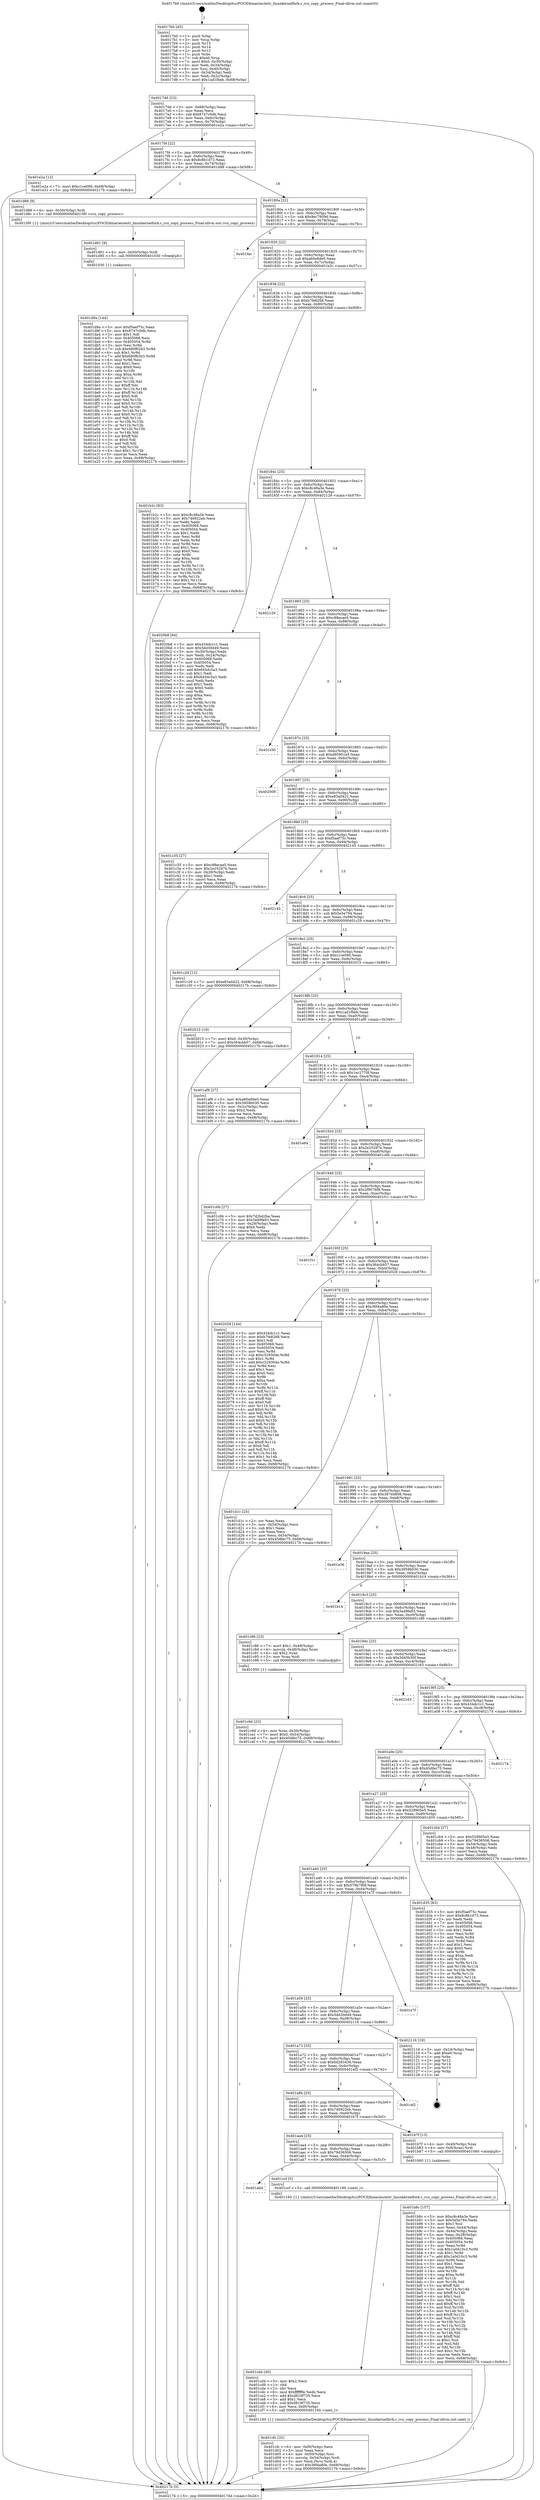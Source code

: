 digraph "0x4017b0" {
  label = "0x4017b0 (/mnt/c/Users/mathe/Desktop/tcc/POCII/binaries/extr_linuxkernelfork.c_rcu_copy_process_Final-ollvm.out::main(0))"
  labelloc = "t"
  node[shape=record]

  Entry [label="",width=0.3,height=0.3,shape=circle,fillcolor=black,style=filled]
  "0x4017dd" [label="{
     0x4017dd [23]\l
     | [instrs]\l
     &nbsp;&nbsp;0x4017dd \<+3\>: mov -0x68(%rbp),%eax\l
     &nbsp;&nbsp;0x4017e0 \<+2\>: mov %eax,%ecx\l
     &nbsp;&nbsp;0x4017e2 \<+6\>: sub $0x8747c0db,%ecx\l
     &nbsp;&nbsp;0x4017e8 \<+3\>: mov %eax,-0x6c(%rbp)\l
     &nbsp;&nbsp;0x4017eb \<+3\>: mov %ecx,-0x70(%rbp)\l
     &nbsp;&nbsp;0x4017ee \<+6\>: je 0000000000401e2a \<main+0x67a\>\l
  }"]
  "0x401e2a" [label="{
     0x401e2a [12]\l
     | [instrs]\l
     &nbsp;&nbsp;0x401e2a \<+7\>: movl $0xc1ce09d,-0x68(%rbp)\l
     &nbsp;&nbsp;0x401e31 \<+5\>: jmp 000000000040217b \<main+0x9cb\>\l
  }"]
  "0x4017f4" [label="{
     0x4017f4 [22]\l
     | [instrs]\l
     &nbsp;&nbsp;0x4017f4 \<+5\>: jmp 00000000004017f9 \<main+0x49\>\l
     &nbsp;&nbsp;0x4017f9 \<+3\>: mov -0x6c(%rbp),%eax\l
     &nbsp;&nbsp;0x4017fc \<+5\>: sub $0x8c8b1d73,%eax\l
     &nbsp;&nbsp;0x401801 \<+3\>: mov %eax,-0x74(%rbp)\l
     &nbsp;&nbsp;0x401804 \<+6\>: je 0000000000401d88 \<main+0x5d8\>\l
  }"]
  Exit [label="",width=0.3,height=0.3,shape=circle,fillcolor=black,style=filled,peripheries=2]
  "0x401d88" [label="{
     0x401d88 [9]\l
     | [instrs]\l
     &nbsp;&nbsp;0x401d88 \<+4\>: mov -0x50(%rbp),%rdi\l
     &nbsp;&nbsp;0x401d8c \<+5\>: call 00000000004015f0 \<rcu_copy_process\>\l
     | [calls]\l
     &nbsp;&nbsp;0x4015f0 \{1\} (/mnt/c/Users/mathe/Desktop/tcc/POCII/binaries/extr_linuxkernelfork.c_rcu_copy_process_Final-ollvm.out::rcu_copy_process)\l
  }"]
  "0x40180a" [label="{
     0x40180a [22]\l
     | [instrs]\l
     &nbsp;&nbsp;0x40180a \<+5\>: jmp 000000000040180f \<main+0x5f\>\l
     &nbsp;&nbsp;0x40180f \<+3\>: mov -0x6c(%rbp),%eax\l
     &nbsp;&nbsp;0x401812 \<+5\>: sub $0x9ec7809d,%eax\l
     &nbsp;&nbsp;0x401817 \<+3\>: mov %eax,-0x78(%rbp)\l
     &nbsp;&nbsp;0x40181a \<+6\>: je 0000000000401fac \<main+0x7fc\>\l
  }"]
  "0x401d9a" [label="{
     0x401d9a [144]\l
     | [instrs]\l
     &nbsp;&nbsp;0x401d9a \<+5\>: mov $0xf5aef75c,%eax\l
     &nbsp;&nbsp;0x401d9f \<+5\>: mov $0x8747c0db,%ecx\l
     &nbsp;&nbsp;0x401da4 \<+2\>: mov $0x1,%dl\l
     &nbsp;&nbsp;0x401da6 \<+7\>: mov 0x405068,%esi\l
     &nbsp;&nbsp;0x401dad \<+8\>: mov 0x405054,%r8d\l
     &nbsp;&nbsp;0x401db5 \<+3\>: mov %esi,%r9d\l
     &nbsp;&nbsp;0x401db8 \<+7\>: sub $0x680f62b3,%r9d\l
     &nbsp;&nbsp;0x401dbf \<+4\>: sub $0x1,%r9d\l
     &nbsp;&nbsp;0x401dc3 \<+7\>: add $0x680f62b3,%r9d\l
     &nbsp;&nbsp;0x401dca \<+4\>: imul %r9d,%esi\l
     &nbsp;&nbsp;0x401dce \<+3\>: and $0x1,%esi\l
     &nbsp;&nbsp;0x401dd1 \<+3\>: cmp $0x0,%esi\l
     &nbsp;&nbsp;0x401dd4 \<+4\>: sete %r10b\l
     &nbsp;&nbsp;0x401dd8 \<+4\>: cmp $0xa,%r8d\l
     &nbsp;&nbsp;0x401ddc \<+4\>: setl %r11b\l
     &nbsp;&nbsp;0x401de0 \<+3\>: mov %r10b,%bl\l
     &nbsp;&nbsp;0x401de3 \<+3\>: xor $0xff,%bl\l
     &nbsp;&nbsp;0x401de6 \<+3\>: mov %r11b,%r14b\l
     &nbsp;&nbsp;0x401de9 \<+4\>: xor $0xff,%r14b\l
     &nbsp;&nbsp;0x401ded \<+3\>: xor $0x0,%dl\l
     &nbsp;&nbsp;0x401df0 \<+3\>: mov %bl,%r15b\l
     &nbsp;&nbsp;0x401df3 \<+4\>: and $0x0,%r15b\l
     &nbsp;&nbsp;0x401df7 \<+3\>: and %dl,%r10b\l
     &nbsp;&nbsp;0x401dfa \<+3\>: mov %r14b,%r12b\l
     &nbsp;&nbsp;0x401dfd \<+4\>: and $0x0,%r12b\l
     &nbsp;&nbsp;0x401e01 \<+3\>: and %dl,%r11b\l
     &nbsp;&nbsp;0x401e04 \<+3\>: or %r10b,%r15b\l
     &nbsp;&nbsp;0x401e07 \<+3\>: or %r11b,%r12b\l
     &nbsp;&nbsp;0x401e0a \<+3\>: xor %r12b,%r15b\l
     &nbsp;&nbsp;0x401e0d \<+3\>: or %r14b,%bl\l
     &nbsp;&nbsp;0x401e10 \<+3\>: xor $0xff,%bl\l
     &nbsp;&nbsp;0x401e13 \<+3\>: or $0x0,%dl\l
     &nbsp;&nbsp;0x401e16 \<+2\>: and %dl,%bl\l
     &nbsp;&nbsp;0x401e18 \<+3\>: or %bl,%r15b\l
     &nbsp;&nbsp;0x401e1b \<+4\>: test $0x1,%r15b\l
     &nbsp;&nbsp;0x401e1f \<+3\>: cmovne %ecx,%eax\l
     &nbsp;&nbsp;0x401e22 \<+3\>: mov %eax,-0x68(%rbp)\l
     &nbsp;&nbsp;0x401e25 \<+5\>: jmp 000000000040217b \<main+0x9cb\>\l
  }"]
  "0x401fac" [label="{
     0x401fac\l
  }", style=dashed]
  "0x401820" [label="{
     0x401820 [22]\l
     | [instrs]\l
     &nbsp;&nbsp;0x401820 \<+5\>: jmp 0000000000401825 \<main+0x75\>\l
     &nbsp;&nbsp;0x401825 \<+3\>: mov -0x6c(%rbp),%eax\l
     &nbsp;&nbsp;0x401828 \<+5\>: sub $0xa60a8de0,%eax\l
     &nbsp;&nbsp;0x40182d \<+3\>: mov %eax,-0x7c(%rbp)\l
     &nbsp;&nbsp;0x401830 \<+6\>: je 0000000000401b2c \<main+0x37c\>\l
  }"]
  "0x401d91" [label="{
     0x401d91 [9]\l
     | [instrs]\l
     &nbsp;&nbsp;0x401d91 \<+4\>: mov -0x50(%rbp),%rdi\l
     &nbsp;&nbsp;0x401d95 \<+5\>: call 0000000000401030 \<free@plt\>\l
     | [calls]\l
     &nbsp;&nbsp;0x401030 \{1\} (unknown)\l
  }"]
  "0x401b2c" [label="{
     0x401b2c [83]\l
     | [instrs]\l
     &nbsp;&nbsp;0x401b2c \<+5\>: mov $0xc8c48a3e,%eax\l
     &nbsp;&nbsp;0x401b31 \<+5\>: mov $0x746922eb,%ecx\l
     &nbsp;&nbsp;0x401b36 \<+2\>: xor %edx,%edx\l
     &nbsp;&nbsp;0x401b38 \<+7\>: mov 0x405068,%esi\l
     &nbsp;&nbsp;0x401b3f \<+7\>: mov 0x405054,%edi\l
     &nbsp;&nbsp;0x401b46 \<+3\>: sub $0x1,%edx\l
     &nbsp;&nbsp;0x401b49 \<+3\>: mov %esi,%r8d\l
     &nbsp;&nbsp;0x401b4c \<+3\>: add %edx,%r8d\l
     &nbsp;&nbsp;0x401b4f \<+4\>: imul %r8d,%esi\l
     &nbsp;&nbsp;0x401b53 \<+3\>: and $0x1,%esi\l
     &nbsp;&nbsp;0x401b56 \<+3\>: cmp $0x0,%esi\l
     &nbsp;&nbsp;0x401b59 \<+4\>: sete %r9b\l
     &nbsp;&nbsp;0x401b5d \<+3\>: cmp $0xa,%edi\l
     &nbsp;&nbsp;0x401b60 \<+4\>: setl %r10b\l
     &nbsp;&nbsp;0x401b64 \<+3\>: mov %r9b,%r11b\l
     &nbsp;&nbsp;0x401b67 \<+3\>: and %r10b,%r11b\l
     &nbsp;&nbsp;0x401b6a \<+3\>: xor %r10b,%r9b\l
     &nbsp;&nbsp;0x401b6d \<+3\>: or %r9b,%r11b\l
     &nbsp;&nbsp;0x401b70 \<+4\>: test $0x1,%r11b\l
     &nbsp;&nbsp;0x401b74 \<+3\>: cmovne %ecx,%eax\l
     &nbsp;&nbsp;0x401b77 \<+3\>: mov %eax,-0x68(%rbp)\l
     &nbsp;&nbsp;0x401b7a \<+5\>: jmp 000000000040217b \<main+0x9cb\>\l
  }"]
  "0x401836" [label="{
     0x401836 [22]\l
     | [instrs]\l
     &nbsp;&nbsp;0x401836 \<+5\>: jmp 000000000040183b \<main+0x8b\>\l
     &nbsp;&nbsp;0x40183b \<+3\>: mov -0x6c(%rbp),%eax\l
     &nbsp;&nbsp;0x40183e \<+5\>: sub $0xb7fe8268,%eax\l
     &nbsp;&nbsp;0x401843 \<+3\>: mov %eax,-0x80(%rbp)\l
     &nbsp;&nbsp;0x401846 \<+6\>: je 00000000004020b8 \<main+0x908\>\l
  }"]
  "0x401cfc" [label="{
     0x401cfc [32]\l
     | [instrs]\l
     &nbsp;&nbsp;0x401cfc \<+6\>: mov -0xf0(%rbp),%ecx\l
     &nbsp;&nbsp;0x401d02 \<+3\>: imul %eax,%ecx\l
     &nbsp;&nbsp;0x401d05 \<+4\>: mov -0x50(%rbp),%rsi\l
     &nbsp;&nbsp;0x401d09 \<+4\>: movslq -0x54(%rbp),%rdi\l
     &nbsp;&nbsp;0x401d0d \<+3\>: mov %ecx,(%rsi,%rdi,4)\l
     &nbsp;&nbsp;0x401d10 \<+7\>: movl $0x36f4a80e,-0x68(%rbp)\l
     &nbsp;&nbsp;0x401d17 \<+5\>: jmp 000000000040217b \<main+0x9cb\>\l
  }"]
  "0x4020b8" [label="{
     0x4020b8 [94]\l
     | [instrs]\l
     &nbsp;&nbsp;0x4020b8 \<+5\>: mov $0x434dc1c1,%eax\l
     &nbsp;&nbsp;0x4020bd \<+5\>: mov $0x5dd30d49,%ecx\l
     &nbsp;&nbsp;0x4020c2 \<+3\>: mov -0x30(%rbp),%edx\l
     &nbsp;&nbsp;0x4020c5 \<+3\>: mov %edx,-0x24(%rbp)\l
     &nbsp;&nbsp;0x4020c8 \<+7\>: mov 0x405068,%edx\l
     &nbsp;&nbsp;0x4020cf \<+7\>: mov 0x405054,%esi\l
     &nbsp;&nbsp;0x4020d6 \<+2\>: mov %edx,%edi\l
     &nbsp;&nbsp;0x4020d8 \<+6\>: add $0x645dc5a3,%edi\l
     &nbsp;&nbsp;0x4020de \<+3\>: sub $0x1,%edi\l
     &nbsp;&nbsp;0x4020e1 \<+6\>: sub $0x645dc5a3,%edi\l
     &nbsp;&nbsp;0x4020e7 \<+3\>: imul %edi,%edx\l
     &nbsp;&nbsp;0x4020ea \<+3\>: and $0x1,%edx\l
     &nbsp;&nbsp;0x4020ed \<+3\>: cmp $0x0,%edx\l
     &nbsp;&nbsp;0x4020f0 \<+4\>: sete %r8b\l
     &nbsp;&nbsp;0x4020f4 \<+3\>: cmp $0xa,%esi\l
     &nbsp;&nbsp;0x4020f7 \<+4\>: setl %r9b\l
     &nbsp;&nbsp;0x4020fb \<+3\>: mov %r8b,%r10b\l
     &nbsp;&nbsp;0x4020fe \<+3\>: and %r9b,%r10b\l
     &nbsp;&nbsp;0x402101 \<+3\>: xor %r9b,%r8b\l
     &nbsp;&nbsp;0x402104 \<+3\>: or %r8b,%r10b\l
     &nbsp;&nbsp;0x402107 \<+4\>: test $0x1,%r10b\l
     &nbsp;&nbsp;0x40210b \<+3\>: cmovne %ecx,%eax\l
     &nbsp;&nbsp;0x40210e \<+3\>: mov %eax,-0x68(%rbp)\l
     &nbsp;&nbsp;0x402111 \<+5\>: jmp 000000000040217b \<main+0x9cb\>\l
  }"]
  "0x40184c" [label="{
     0x40184c [25]\l
     | [instrs]\l
     &nbsp;&nbsp;0x40184c \<+5\>: jmp 0000000000401851 \<main+0xa1\>\l
     &nbsp;&nbsp;0x401851 \<+3\>: mov -0x6c(%rbp),%eax\l
     &nbsp;&nbsp;0x401854 \<+5\>: sub $0xc8c48a3e,%eax\l
     &nbsp;&nbsp;0x401859 \<+6\>: mov %eax,-0x84(%rbp)\l
     &nbsp;&nbsp;0x40185f \<+6\>: je 0000000000402129 \<main+0x979\>\l
  }"]
  "0x401cd4" [label="{
     0x401cd4 [40]\l
     | [instrs]\l
     &nbsp;&nbsp;0x401cd4 \<+5\>: mov $0x2,%ecx\l
     &nbsp;&nbsp;0x401cd9 \<+1\>: cltd\l
     &nbsp;&nbsp;0x401cda \<+2\>: idiv %ecx\l
     &nbsp;&nbsp;0x401cdc \<+6\>: imul $0xfffffffe,%edx,%ecx\l
     &nbsp;&nbsp;0x401ce2 \<+6\>: add $0xd819f735,%ecx\l
     &nbsp;&nbsp;0x401ce8 \<+3\>: add $0x1,%ecx\l
     &nbsp;&nbsp;0x401ceb \<+6\>: sub $0xd819f735,%ecx\l
     &nbsp;&nbsp;0x401cf1 \<+6\>: mov %ecx,-0xf0(%rbp)\l
     &nbsp;&nbsp;0x401cf7 \<+5\>: call 0000000000401160 \<next_i\>\l
     | [calls]\l
     &nbsp;&nbsp;0x401160 \{1\} (/mnt/c/Users/mathe/Desktop/tcc/POCII/binaries/extr_linuxkernelfork.c_rcu_copy_process_Final-ollvm.out::next_i)\l
  }"]
  "0x402129" [label="{
     0x402129\l
  }", style=dashed]
  "0x401865" [label="{
     0x401865 [25]\l
     | [instrs]\l
     &nbsp;&nbsp;0x401865 \<+5\>: jmp 000000000040186a \<main+0xba\>\l
     &nbsp;&nbsp;0x40186a \<+3\>: mov -0x6c(%rbp),%eax\l
     &nbsp;&nbsp;0x40186d \<+5\>: sub $0xc98ecae5,%eax\l
     &nbsp;&nbsp;0x401872 \<+6\>: mov %eax,-0x88(%rbp)\l
     &nbsp;&nbsp;0x401878 \<+6\>: je 0000000000401c50 \<main+0x4a0\>\l
  }"]
  "0x401abd" [label="{
     0x401abd\l
  }", style=dashed]
  "0x401c50" [label="{
     0x401c50\l
  }", style=dashed]
  "0x40187e" [label="{
     0x40187e [25]\l
     | [instrs]\l
     &nbsp;&nbsp;0x40187e \<+5\>: jmp 0000000000401883 \<main+0xd3\>\l
     &nbsp;&nbsp;0x401883 \<+3\>: mov -0x6c(%rbp),%eax\l
     &nbsp;&nbsp;0x401886 \<+5\>: sub $0xd95901e5,%eax\l
     &nbsp;&nbsp;0x40188b \<+6\>: mov %eax,-0x8c(%rbp)\l
     &nbsp;&nbsp;0x401891 \<+6\>: je 0000000000402009 \<main+0x859\>\l
  }"]
  "0x401ccf" [label="{
     0x401ccf [5]\l
     | [instrs]\l
     &nbsp;&nbsp;0x401ccf \<+5\>: call 0000000000401160 \<next_i\>\l
     | [calls]\l
     &nbsp;&nbsp;0x401160 \{1\} (/mnt/c/Users/mathe/Desktop/tcc/POCII/binaries/extr_linuxkernelfork.c_rcu_copy_process_Final-ollvm.out::next_i)\l
  }"]
  "0x402009" [label="{
     0x402009\l
  }", style=dashed]
  "0x401897" [label="{
     0x401897 [25]\l
     | [instrs]\l
     &nbsp;&nbsp;0x401897 \<+5\>: jmp 000000000040189c \<main+0xec\>\l
     &nbsp;&nbsp;0x40189c \<+3\>: mov -0x6c(%rbp),%eax\l
     &nbsp;&nbsp;0x40189f \<+5\>: sub $0xe83a0422,%eax\l
     &nbsp;&nbsp;0x4018a4 \<+6\>: mov %eax,-0x90(%rbp)\l
     &nbsp;&nbsp;0x4018aa \<+6\>: je 0000000000401c35 \<main+0x485\>\l
  }"]
  "0x401c9d" [label="{
     0x401c9d [23]\l
     | [instrs]\l
     &nbsp;&nbsp;0x401c9d \<+4\>: mov %rax,-0x50(%rbp)\l
     &nbsp;&nbsp;0x401ca1 \<+7\>: movl $0x0,-0x54(%rbp)\l
     &nbsp;&nbsp;0x401ca8 \<+7\>: movl $0x45dfec75,-0x68(%rbp)\l
     &nbsp;&nbsp;0x401caf \<+5\>: jmp 000000000040217b \<main+0x9cb\>\l
  }"]
  "0x401c35" [label="{
     0x401c35 [27]\l
     | [instrs]\l
     &nbsp;&nbsp;0x401c35 \<+5\>: mov $0xc98ecae5,%eax\l
     &nbsp;&nbsp;0x401c3a \<+5\>: mov $0x2e25297b,%ecx\l
     &nbsp;&nbsp;0x401c3f \<+3\>: mov -0x28(%rbp),%edx\l
     &nbsp;&nbsp;0x401c42 \<+3\>: cmp $0x1,%edx\l
     &nbsp;&nbsp;0x401c45 \<+3\>: cmovl %ecx,%eax\l
     &nbsp;&nbsp;0x401c48 \<+3\>: mov %eax,-0x68(%rbp)\l
     &nbsp;&nbsp;0x401c4b \<+5\>: jmp 000000000040217b \<main+0x9cb\>\l
  }"]
  "0x4018b0" [label="{
     0x4018b0 [25]\l
     | [instrs]\l
     &nbsp;&nbsp;0x4018b0 \<+5\>: jmp 00000000004018b5 \<main+0x105\>\l
     &nbsp;&nbsp;0x4018b5 \<+3\>: mov -0x6c(%rbp),%eax\l
     &nbsp;&nbsp;0x4018b8 \<+5\>: sub $0xf5aef75c,%eax\l
     &nbsp;&nbsp;0x4018bd \<+6\>: mov %eax,-0x94(%rbp)\l
     &nbsp;&nbsp;0x4018c3 \<+6\>: je 0000000000402145 \<main+0x995\>\l
  }"]
  "0x401b8c" [label="{
     0x401b8c [157]\l
     | [instrs]\l
     &nbsp;&nbsp;0x401b8c \<+5\>: mov $0xc8c48a3e,%ecx\l
     &nbsp;&nbsp;0x401b91 \<+5\>: mov $0x5e5e794,%edx\l
     &nbsp;&nbsp;0x401b96 \<+3\>: mov $0x1,%sil\l
     &nbsp;&nbsp;0x401b99 \<+3\>: mov %eax,-0x44(%rbp)\l
     &nbsp;&nbsp;0x401b9c \<+3\>: mov -0x44(%rbp),%eax\l
     &nbsp;&nbsp;0x401b9f \<+3\>: mov %eax,-0x28(%rbp)\l
     &nbsp;&nbsp;0x401ba2 \<+7\>: mov 0x405068,%eax\l
     &nbsp;&nbsp;0x401ba9 \<+8\>: mov 0x405054,%r8d\l
     &nbsp;&nbsp;0x401bb1 \<+3\>: mov %eax,%r9d\l
     &nbsp;&nbsp;0x401bb4 \<+7\>: sub $0x1a0d10c3,%r9d\l
     &nbsp;&nbsp;0x401bbb \<+4\>: sub $0x1,%r9d\l
     &nbsp;&nbsp;0x401bbf \<+7\>: add $0x1a0d10c3,%r9d\l
     &nbsp;&nbsp;0x401bc6 \<+4\>: imul %r9d,%eax\l
     &nbsp;&nbsp;0x401bca \<+3\>: and $0x1,%eax\l
     &nbsp;&nbsp;0x401bcd \<+3\>: cmp $0x0,%eax\l
     &nbsp;&nbsp;0x401bd0 \<+4\>: sete %r10b\l
     &nbsp;&nbsp;0x401bd4 \<+4\>: cmp $0xa,%r8d\l
     &nbsp;&nbsp;0x401bd8 \<+4\>: setl %r11b\l
     &nbsp;&nbsp;0x401bdc \<+3\>: mov %r10b,%bl\l
     &nbsp;&nbsp;0x401bdf \<+3\>: xor $0xff,%bl\l
     &nbsp;&nbsp;0x401be2 \<+3\>: mov %r11b,%r14b\l
     &nbsp;&nbsp;0x401be5 \<+4\>: xor $0xff,%r14b\l
     &nbsp;&nbsp;0x401be9 \<+4\>: xor $0x1,%sil\l
     &nbsp;&nbsp;0x401bed \<+3\>: mov %bl,%r15b\l
     &nbsp;&nbsp;0x401bf0 \<+4\>: and $0xff,%r15b\l
     &nbsp;&nbsp;0x401bf4 \<+3\>: and %sil,%r10b\l
     &nbsp;&nbsp;0x401bf7 \<+3\>: mov %r14b,%r12b\l
     &nbsp;&nbsp;0x401bfa \<+4\>: and $0xff,%r12b\l
     &nbsp;&nbsp;0x401bfe \<+3\>: and %sil,%r11b\l
     &nbsp;&nbsp;0x401c01 \<+3\>: or %r10b,%r15b\l
     &nbsp;&nbsp;0x401c04 \<+3\>: or %r11b,%r12b\l
     &nbsp;&nbsp;0x401c07 \<+3\>: xor %r12b,%r15b\l
     &nbsp;&nbsp;0x401c0a \<+3\>: or %r14b,%bl\l
     &nbsp;&nbsp;0x401c0d \<+3\>: xor $0xff,%bl\l
     &nbsp;&nbsp;0x401c10 \<+4\>: or $0x1,%sil\l
     &nbsp;&nbsp;0x401c14 \<+3\>: and %sil,%bl\l
     &nbsp;&nbsp;0x401c17 \<+3\>: or %bl,%r15b\l
     &nbsp;&nbsp;0x401c1a \<+4\>: test $0x1,%r15b\l
     &nbsp;&nbsp;0x401c1e \<+3\>: cmovne %edx,%ecx\l
     &nbsp;&nbsp;0x401c21 \<+3\>: mov %ecx,-0x68(%rbp)\l
     &nbsp;&nbsp;0x401c24 \<+5\>: jmp 000000000040217b \<main+0x9cb\>\l
  }"]
  "0x402145" [label="{
     0x402145\l
  }", style=dashed]
  "0x4018c9" [label="{
     0x4018c9 [25]\l
     | [instrs]\l
     &nbsp;&nbsp;0x4018c9 \<+5\>: jmp 00000000004018ce \<main+0x11e\>\l
     &nbsp;&nbsp;0x4018ce \<+3\>: mov -0x6c(%rbp),%eax\l
     &nbsp;&nbsp;0x4018d1 \<+5\>: sub $0x5e5e794,%eax\l
     &nbsp;&nbsp;0x4018d6 \<+6\>: mov %eax,-0x98(%rbp)\l
     &nbsp;&nbsp;0x4018dc \<+6\>: je 0000000000401c29 \<main+0x479\>\l
  }"]
  "0x401aa4" [label="{
     0x401aa4 [25]\l
     | [instrs]\l
     &nbsp;&nbsp;0x401aa4 \<+5\>: jmp 0000000000401aa9 \<main+0x2f9\>\l
     &nbsp;&nbsp;0x401aa9 \<+3\>: mov -0x6c(%rbp),%eax\l
     &nbsp;&nbsp;0x401aac \<+5\>: sub $0x79d36506,%eax\l
     &nbsp;&nbsp;0x401ab1 \<+6\>: mov %eax,-0xe4(%rbp)\l
     &nbsp;&nbsp;0x401ab7 \<+6\>: je 0000000000401ccf \<main+0x51f\>\l
  }"]
  "0x401c29" [label="{
     0x401c29 [12]\l
     | [instrs]\l
     &nbsp;&nbsp;0x401c29 \<+7\>: movl $0xe83a0422,-0x68(%rbp)\l
     &nbsp;&nbsp;0x401c30 \<+5\>: jmp 000000000040217b \<main+0x9cb\>\l
  }"]
  "0x4018e2" [label="{
     0x4018e2 [25]\l
     | [instrs]\l
     &nbsp;&nbsp;0x4018e2 \<+5\>: jmp 00000000004018e7 \<main+0x137\>\l
     &nbsp;&nbsp;0x4018e7 \<+3\>: mov -0x6c(%rbp),%eax\l
     &nbsp;&nbsp;0x4018ea \<+5\>: sub $0xc1ce09d,%eax\l
     &nbsp;&nbsp;0x4018ef \<+6\>: mov %eax,-0x9c(%rbp)\l
     &nbsp;&nbsp;0x4018f5 \<+6\>: je 0000000000402015 \<main+0x865\>\l
  }"]
  "0x401b7f" [label="{
     0x401b7f [13]\l
     | [instrs]\l
     &nbsp;&nbsp;0x401b7f \<+4\>: mov -0x40(%rbp),%rax\l
     &nbsp;&nbsp;0x401b83 \<+4\>: mov 0x8(%rax),%rdi\l
     &nbsp;&nbsp;0x401b87 \<+5\>: call 0000000000401060 \<atoi@plt\>\l
     | [calls]\l
     &nbsp;&nbsp;0x401060 \{1\} (unknown)\l
  }"]
  "0x402015" [label="{
     0x402015 [19]\l
     | [instrs]\l
     &nbsp;&nbsp;0x402015 \<+7\>: movl $0x0,-0x30(%rbp)\l
     &nbsp;&nbsp;0x40201c \<+7\>: movl $0x364cbb57,-0x68(%rbp)\l
     &nbsp;&nbsp;0x402023 \<+5\>: jmp 000000000040217b \<main+0x9cb\>\l
  }"]
  "0x4018fb" [label="{
     0x4018fb [25]\l
     | [instrs]\l
     &nbsp;&nbsp;0x4018fb \<+5\>: jmp 0000000000401900 \<main+0x150\>\l
     &nbsp;&nbsp;0x401900 \<+3\>: mov -0x6c(%rbp),%eax\l
     &nbsp;&nbsp;0x401903 \<+5\>: sub $0x1ad1fbeb,%eax\l
     &nbsp;&nbsp;0x401908 \<+6\>: mov %eax,-0xa0(%rbp)\l
     &nbsp;&nbsp;0x40190e \<+6\>: je 0000000000401af9 \<main+0x349\>\l
  }"]
  "0x401a8b" [label="{
     0x401a8b [25]\l
     | [instrs]\l
     &nbsp;&nbsp;0x401a8b \<+5\>: jmp 0000000000401a90 \<main+0x2e0\>\l
     &nbsp;&nbsp;0x401a90 \<+3\>: mov -0x6c(%rbp),%eax\l
     &nbsp;&nbsp;0x401a93 \<+5\>: sub $0x746922eb,%eax\l
     &nbsp;&nbsp;0x401a98 \<+6\>: mov %eax,-0xe0(%rbp)\l
     &nbsp;&nbsp;0x401a9e \<+6\>: je 0000000000401b7f \<main+0x3cf\>\l
  }"]
  "0x401af9" [label="{
     0x401af9 [27]\l
     | [instrs]\l
     &nbsp;&nbsp;0x401af9 \<+5\>: mov $0xa60a8de0,%eax\l
     &nbsp;&nbsp;0x401afe \<+5\>: mov $0x3959b030,%ecx\l
     &nbsp;&nbsp;0x401b03 \<+3\>: mov -0x2c(%rbp),%edx\l
     &nbsp;&nbsp;0x401b06 \<+3\>: cmp $0x2,%edx\l
     &nbsp;&nbsp;0x401b09 \<+3\>: cmovne %ecx,%eax\l
     &nbsp;&nbsp;0x401b0c \<+3\>: mov %eax,-0x68(%rbp)\l
     &nbsp;&nbsp;0x401b0f \<+5\>: jmp 000000000040217b \<main+0x9cb\>\l
  }"]
  "0x401914" [label="{
     0x401914 [25]\l
     | [instrs]\l
     &nbsp;&nbsp;0x401914 \<+5\>: jmp 0000000000401919 \<main+0x169\>\l
     &nbsp;&nbsp;0x401919 \<+3\>: mov -0x6c(%rbp),%eax\l
     &nbsp;&nbsp;0x40191c \<+5\>: sub $0x1ec2770f,%eax\l
     &nbsp;&nbsp;0x401921 \<+6\>: mov %eax,-0xa4(%rbp)\l
     &nbsp;&nbsp;0x401927 \<+6\>: je 0000000000401e64 \<main+0x6b4\>\l
  }"]
  "0x40217b" [label="{
     0x40217b [5]\l
     | [instrs]\l
     &nbsp;&nbsp;0x40217b \<+5\>: jmp 00000000004017dd \<main+0x2d\>\l
  }"]
  "0x4017b0" [label="{
     0x4017b0 [45]\l
     | [instrs]\l
     &nbsp;&nbsp;0x4017b0 \<+1\>: push %rbp\l
     &nbsp;&nbsp;0x4017b1 \<+3\>: mov %rsp,%rbp\l
     &nbsp;&nbsp;0x4017b4 \<+2\>: push %r15\l
     &nbsp;&nbsp;0x4017b6 \<+2\>: push %r14\l
     &nbsp;&nbsp;0x4017b8 \<+2\>: push %r12\l
     &nbsp;&nbsp;0x4017ba \<+1\>: push %rbx\l
     &nbsp;&nbsp;0x4017bb \<+7\>: sub $0xe0,%rsp\l
     &nbsp;&nbsp;0x4017c2 \<+7\>: movl $0x0,-0x30(%rbp)\l
     &nbsp;&nbsp;0x4017c9 \<+3\>: mov %edi,-0x34(%rbp)\l
     &nbsp;&nbsp;0x4017cc \<+4\>: mov %rsi,-0x40(%rbp)\l
     &nbsp;&nbsp;0x4017d0 \<+3\>: mov -0x34(%rbp),%edi\l
     &nbsp;&nbsp;0x4017d3 \<+3\>: mov %edi,-0x2c(%rbp)\l
     &nbsp;&nbsp;0x4017d6 \<+7\>: movl $0x1ad1fbeb,-0x68(%rbp)\l
  }"]
  "0x401ef2" [label="{
     0x401ef2\l
  }", style=dashed]
  "0x401e64" [label="{
     0x401e64\l
  }", style=dashed]
  "0x40192d" [label="{
     0x40192d [25]\l
     | [instrs]\l
     &nbsp;&nbsp;0x40192d \<+5\>: jmp 0000000000401932 \<main+0x182\>\l
     &nbsp;&nbsp;0x401932 \<+3\>: mov -0x6c(%rbp),%eax\l
     &nbsp;&nbsp;0x401935 \<+5\>: sub $0x2e25297b,%eax\l
     &nbsp;&nbsp;0x40193a \<+6\>: mov %eax,-0xa8(%rbp)\l
     &nbsp;&nbsp;0x401940 \<+6\>: je 0000000000401c6b \<main+0x4bb\>\l
  }"]
  "0x401a72" [label="{
     0x401a72 [25]\l
     | [instrs]\l
     &nbsp;&nbsp;0x401a72 \<+5\>: jmp 0000000000401a77 \<main+0x2c7\>\l
     &nbsp;&nbsp;0x401a77 \<+3\>: mov -0x6c(%rbp),%eax\l
     &nbsp;&nbsp;0x401a7a \<+5\>: sub $0x6d283436,%eax\l
     &nbsp;&nbsp;0x401a7f \<+6\>: mov %eax,-0xdc(%rbp)\l
     &nbsp;&nbsp;0x401a85 \<+6\>: je 0000000000401ef2 \<main+0x742\>\l
  }"]
  "0x401c6b" [label="{
     0x401c6b [27]\l
     | [instrs]\l
     &nbsp;&nbsp;0x401c6b \<+5\>: mov $0x7d2bd2ba,%eax\l
     &nbsp;&nbsp;0x401c70 \<+5\>: mov $0x3a49fa93,%ecx\l
     &nbsp;&nbsp;0x401c75 \<+3\>: mov -0x28(%rbp),%edx\l
     &nbsp;&nbsp;0x401c78 \<+3\>: cmp $0x0,%edx\l
     &nbsp;&nbsp;0x401c7b \<+3\>: cmove %ecx,%eax\l
     &nbsp;&nbsp;0x401c7e \<+3\>: mov %eax,-0x68(%rbp)\l
     &nbsp;&nbsp;0x401c81 \<+5\>: jmp 000000000040217b \<main+0x9cb\>\l
  }"]
  "0x401946" [label="{
     0x401946 [25]\l
     | [instrs]\l
     &nbsp;&nbsp;0x401946 \<+5\>: jmp 000000000040194b \<main+0x19b\>\l
     &nbsp;&nbsp;0x40194b \<+3\>: mov -0x6c(%rbp),%eax\l
     &nbsp;&nbsp;0x40194e \<+5\>: sub $0x2f9076f8,%eax\l
     &nbsp;&nbsp;0x401953 \<+6\>: mov %eax,-0xac(%rbp)\l
     &nbsp;&nbsp;0x401959 \<+6\>: je 0000000000401f1c \<main+0x76c\>\l
  }"]
  "0x402116" [label="{
     0x402116 [19]\l
     | [instrs]\l
     &nbsp;&nbsp;0x402116 \<+3\>: mov -0x24(%rbp),%eax\l
     &nbsp;&nbsp;0x402119 \<+7\>: add $0xe0,%rsp\l
     &nbsp;&nbsp;0x402120 \<+1\>: pop %rbx\l
     &nbsp;&nbsp;0x402121 \<+2\>: pop %r12\l
     &nbsp;&nbsp;0x402123 \<+2\>: pop %r14\l
     &nbsp;&nbsp;0x402125 \<+2\>: pop %r15\l
     &nbsp;&nbsp;0x402127 \<+1\>: pop %rbp\l
     &nbsp;&nbsp;0x402128 \<+1\>: ret\l
  }"]
  "0x401f1c" [label="{
     0x401f1c\l
  }", style=dashed]
  "0x40195f" [label="{
     0x40195f [25]\l
     | [instrs]\l
     &nbsp;&nbsp;0x40195f \<+5\>: jmp 0000000000401964 \<main+0x1b4\>\l
     &nbsp;&nbsp;0x401964 \<+3\>: mov -0x6c(%rbp),%eax\l
     &nbsp;&nbsp;0x401967 \<+5\>: sub $0x364cbb57,%eax\l
     &nbsp;&nbsp;0x40196c \<+6\>: mov %eax,-0xb0(%rbp)\l
     &nbsp;&nbsp;0x401972 \<+6\>: je 0000000000402028 \<main+0x878\>\l
  }"]
  "0x401a59" [label="{
     0x401a59 [25]\l
     | [instrs]\l
     &nbsp;&nbsp;0x401a59 \<+5\>: jmp 0000000000401a5e \<main+0x2ae\>\l
     &nbsp;&nbsp;0x401a5e \<+3\>: mov -0x6c(%rbp),%eax\l
     &nbsp;&nbsp;0x401a61 \<+5\>: sub $0x5dd30d49,%eax\l
     &nbsp;&nbsp;0x401a66 \<+6\>: mov %eax,-0xd8(%rbp)\l
     &nbsp;&nbsp;0x401a6c \<+6\>: je 0000000000402116 \<main+0x966\>\l
  }"]
  "0x402028" [label="{
     0x402028 [144]\l
     | [instrs]\l
     &nbsp;&nbsp;0x402028 \<+5\>: mov $0x434dc1c1,%eax\l
     &nbsp;&nbsp;0x40202d \<+5\>: mov $0xb7fe8268,%ecx\l
     &nbsp;&nbsp;0x402032 \<+2\>: mov $0x1,%dl\l
     &nbsp;&nbsp;0x402034 \<+7\>: mov 0x405068,%esi\l
     &nbsp;&nbsp;0x40203b \<+7\>: mov 0x405054,%edi\l
     &nbsp;&nbsp;0x402042 \<+3\>: mov %esi,%r8d\l
     &nbsp;&nbsp;0x402045 \<+7\>: sub $0xc329304e,%r8d\l
     &nbsp;&nbsp;0x40204c \<+4\>: sub $0x1,%r8d\l
     &nbsp;&nbsp;0x402050 \<+7\>: add $0xc329304e,%r8d\l
     &nbsp;&nbsp;0x402057 \<+4\>: imul %r8d,%esi\l
     &nbsp;&nbsp;0x40205b \<+3\>: and $0x1,%esi\l
     &nbsp;&nbsp;0x40205e \<+3\>: cmp $0x0,%esi\l
     &nbsp;&nbsp;0x402061 \<+4\>: sete %r9b\l
     &nbsp;&nbsp;0x402065 \<+3\>: cmp $0xa,%edi\l
     &nbsp;&nbsp;0x402068 \<+4\>: setl %r10b\l
     &nbsp;&nbsp;0x40206c \<+3\>: mov %r9b,%r11b\l
     &nbsp;&nbsp;0x40206f \<+4\>: xor $0xff,%r11b\l
     &nbsp;&nbsp;0x402073 \<+3\>: mov %r10b,%bl\l
     &nbsp;&nbsp;0x402076 \<+3\>: xor $0xff,%bl\l
     &nbsp;&nbsp;0x402079 \<+3\>: xor $0x0,%dl\l
     &nbsp;&nbsp;0x40207c \<+3\>: mov %r11b,%r14b\l
     &nbsp;&nbsp;0x40207f \<+4\>: and $0x0,%r14b\l
     &nbsp;&nbsp;0x402083 \<+3\>: and %dl,%r9b\l
     &nbsp;&nbsp;0x402086 \<+3\>: mov %bl,%r15b\l
     &nbsp;&nbsp;0x402089 \<+4\>: and $0x0,%r15b\l
     &nbsp;&nbsp;0x40208d \<+3\>: and %dl,%r10b\l
     &nbsp;&nbsp;0x402090 \<+3\>: or %r9b,%r14b\l
     &nbsp;&nbsp;0x402093 \<+3\>: or %r10b,%r15b\l
     &nbsp;&nbsp;0x402096 \<+3\>: xor %r15b,%r14b\l
     &nbsp;&nbsp;0x402099 \<+3\>: or %bl,%r11b\l
     &nbsp;&nbsp;0x40209c \<+4\>: xor $0xff,%r11b\l
     &nbsp;&nbsp;0x4020a0 \<+3\>: or $0x0,%dl\l
     &nbsp;&nbsp;0x4020a3 \<+3\>: and %dl,%r11b\l
     &nbsp;&nbsp;0x4020a6 \<+3\>: or %r11b,%r14b\l
     &nbsp;&nbsp;0x4020a9 \<+4\>: test $0x1,%r14b\l
     &nbsp;&nbsp;0x4020ad \<+3\>: cmovne %ecx,%eax\l
     &nbsp;&nbsp;0x4020b0 \<+3\>: mov %eax,-0x68(%rbp)\l
     &nbsp;&nbsp;0x4020b3 \<+5\>: jmp 000000000040217b \<main+0x9cb\>\l
  }"]
  "0x401978" [label="{
     0x401978 [25]\l
     | [instrs]\l
     &nbsp;&nbsp;0x401978 \<+5\>: jmp 000000000040197d \<main+0x1cd\>\l
     &nbsp;&nbsp;0x40197d \<+3\>: mov -0x6c(%rbp),%eax\l
     &nbsp;&nbsp;0x401980 \<+5\>: sub $0x36f4a80e,%eax\l
     &nbsp;&nbsp;0x401985 \<+6\>: mov %eax,-0xb4(%rbp)\l
     &nbsp;&nbsp;0x40198b \<+6\>: je 0000000000401d1c \<main+0x56c\>\l
  }"]
  "0x401e7f" [label="{
     0x401e7f\l
  }", style=dashed]
  "0x401d1c" [label="{
     0x401d1c [25]\l
     | [instrs]\l
     &nbsp;&nbsp;0x401d1c \<+2\>: xor %eax,%eax\l
     &nbsp;&nbsp;0x401d1e \<+3\>: mov -0x54(%rbp),%ecx\l
     &nbsp;&nbsp;0x401d21 \<+3\>: sub $0x1,%eax\l
     &nbsp;&nbsp;0x401d24 \<+2\>: sub %eax,%ecx\l
     &nbsp;&nbsp;0x401d26 \<+3\>: mov %ecx,-0x54(%rbp)\l
     &nbsp;&nbsp;0x401d29 \<+7\>: movl $0x45dfec75,-0x68(%rbp)\l
     &nbsp;&nbsp;0x401d30 \<+5\>: jmp 000000000040217b \<main+0x9cb\>\l
  }"]
  "0x401991" [label="{
     0x401991 [25]\l
     | [instrs]\l
     &nbsp;&nbsp;0x401991 \<+5\>: jmp 0000000000401996 \<main+0x1e6\>\l
     &nbsp;&nbsp;0x401996 \<+3\>: mov -0x6c(%rbp),%eax\l
     &nbsp;&nbsp;0x401999 \<+5\>: sub $0x387d4808,%eax\l
     &nbsp;&nbsp;0x40199e \<+6\>: mov %eax,-0xb8(%rbp)\l
     &nbsp;&nbsp;0x4019a4 \<+6\>: je 0000000000401e36 \<main+0x686\>\l
  }"]
  "0x401a40" [label="{
     0x401a40 [25]\l
     | [instrs]\l
     &nbsp;&nbsp;0x401a40 \<+5\>: jmp 0000000000401a45 \<main+0x295\>\l
     &nbsp;&nbsp;0x401a45 \<+3\>: mov -0x6c(%rbp),%eax\l
     &nbsp;&nbsp;0x401a48 \<+5\>: sub $0x579b790f,%eax\l
     &nbsp;&nbsp;0x401a4d \<+6\>: mov %eax,-0xd4(%rbp)\l
     &nbsp;&nbsp;0x401a53 \<+6\>: je 0000000000401e7f \<main+0x6cf\>\l
  }"]
  "0x401e36" [label="{
     0x401e36\l
  }", style=dashed]
  "0x4019aa" [label="{
     0x4019aa [25]\l
     | [instrs]\l
     &nbsp;&nbsp;0x4019aa \<+5\>: jmp 00000000004019af \<main+0x1ff\>\l
     &nbsp;&nbsp;0x4019af \<+3\>: mov -0x6c(%rbp),%eax\l
     &nbsp;&nbsp;0x4019b2 \<+5\>: sub $0x3959b030,%eax\l
     &nbsp;&nbsp;0x4019b7 \<+6\>: mov %eax,-0xbc(%rbp)\l
     &nbsp;&nbsp;0x4019bd \<+6\>: je 0000000000401b14 \<main+0x364\>\l
  }"]
  "0x401d35" [label="{
     0x401d35 [83]\l
     | [instrs]\l
     &nbsp;&nbsp;0x401d35 \<+5\>: mov $0xf5aef75c,%eax\l
     &nbsp;&nbsp;0x401d3a \<+5\>: mov $0x8c8b1d73,%ecx\l
     &nbsp;&nbsp;0x401d3f \<+2\>: xor %edx,%edx\l
     &nbsp;&nbsp;0x401d41 \<+7\>: mov 0x405068,%esi\l
     &nbsp;&nbsp;0x401d48 \<+7\>: mov 0x405054,%edi\l
     &nbsp;&nbsp;0x401d4f \<+3\>: sub $0x1,%edx\l
     &nbsp;&nbsp;0x401d52 \<+3\>: mov %esi,%r8d\l
     &nbsp;&nbsp;0x401d55 \<+3\>: add %edx,%r8d\l
     &nbsp;&nbsp;0x401d58 \<+4\>: imul %r8d,%esi\l
     &nbsp;&nbsp;0x401d5c \<+3\>: and $0x1,%esi\l
     &nbsp;&nbsp;0x401d5f \<+3\>: cmp $0x0,%esi\l
     &nbsp;&nbsp;0x401d62 \<+4\>: sete %r9b\l
     &nbsp;&nbsp;0x401d66 \<+3\>: cmp $0xa,%edi\l
     &nbsp;&nbsp;0x401d69 \<+4\>: setl %r10b\l
     &nbsp;&nbsp;0x401d6d \<+3\>: mov %r9b,%r11b\l
     &nbsp;&nbsp;0x401d70 \<+3\>: and %r10b,%r11b\l
     &nbsp;&nbsp;0x401d73 \<+3\>: xor %r10b,%r9b\l
     &nbsp;&nbsp;0x401d76 \<+3\>: or %r9b,%r11b\l
     &nbsp;&nbsp;0x401d79 \<+4\>: test $0x1,%r11b\l
     &nbsp;&nbsp;0x401d7d \<+3\>: cmovne %ecx,%eax\l
     &nbsp;&nbsp;0x401d80 \<+3\>: mov %eax,-0x68(%rbp)\l
     &nbsp;&nbsp;0x401d83 \<+5\>: jmp 000000000040217b \<main+0x9cb\>\l
  }"]
  "0x401b14" [label="{
     0x401b14\l
  }", style=dashed]
  "0x4019c3" [label="{
     0x4019c3 [25]\l
     | [instrs]\l
     &nbsp;&nbsp;0x4019c3 \<+5\>: jmp 00000000004019c8 \<main+0x218\>\l
     &nbsp;&nbsp;0x4019c8 \<+3\>: mov -0x6c(%rbp),%eax\l
     &nbsp;&nbsp;0x4019cb \<+5\>: sub $0x3a49fa93,%eax\l
     &nbsp;&nbsp;0x4019d0 \<+6\>: mov %eax,-0xc0(%rbp)\l
     &nbsp;&nbsp;0x4019d6 \<+6\>: je 0000000000401c86 \<main+0x4d6\>\l
  }"]
  "0x401a27" [label="{
     0x401a27 [25]\l
     | [instrs]\l
     &nbsp;&nbsp;0x401a27 \<+5\>: jmp 0000000000401a2c \<main+0x27c\>\l
     &nbsp;&nbsp;0x401a2c \<+3\>: mov -0x6c(%rbp),%eax\l
     &nbsp;&nbsp;0x401a2f \<+5\>: sub $0x529905e5,%eax\l
     &nbsp;&nbsp;0x401a34 \<+6\>: mov %eax,-0xd0(%rbp)\l
     &nbsp;&nbsp;0x401a3a \<+6\>: je 0000000000401d35 \<main+0x585\>\l
  }"]
  "0x401c86" [label="{
     0x401c86 [23]\l
     | [instrs]\l
     &nbsp;&nbsp;0x401c86 \<+7\>: movl $0x1,-0x48(%rbp)\l
     &nbsp;&nbsp;0x401c8d \<+4\>: movslq -0x48(%rbp),%rax\l
     &nbsp;&nbsp;0x401c91 \<+4\>: shl $0x2,%rax\l
     &nbsp;&nbsp;0x401c95 \<+3\>: mov %rax,%rdi\l
     &nbsp;&nbsp;0x401c98 \<+5\>: call 0000000000401050 \<malloc@plt\>\l
     | [calls]\l
     &nbsp;&nbsp;0x401050 \{1\} (unknown)\l
  }"]
  "0x4019dc" [label="{
     0x4019dc [25]\l
     | [instrs]\l
     &nbsp;&nbsp;0x4019dc \<+5\>: jmp 00000000004019e1 \<main+0x231\>\l
     &nbsp;&nbsp;0x4019e1 \<+3\>: mov -0x6c(%rbp),%eax\l
     &nbsp;&nbsp;0x4019e4 \<+5\>: sub $0x3d45b30f,%eax\l
     &nbsp;&nbsp;0x4019e9 \<+6\>: mov %eax,-0xc4(%rbp)\l
     &nbsp;&nbsp;0x4019ef \<+6\>: je 0000000000402163 \<main+0x9b3\>\l
  }"]
  "0x401cb4" [label="{
     0x401cb4 [27]\l
     | [instrs]\l
     &nbsp;&nbsp;0x401cb4 \<+5\>: mov $0x529905e5,%eax\l
     &nbsp;&nbsp;0x401cb9 \<+5\>: mov $0x79d36506,%ecx\l
     &nbsp;&nbsp;0x401cbe \<+3\>: mov -0x54(%rbp),%edx\l
     &nbsp;&nbsp;0x401cc1 \<+3\>: cmp -0x48(%rbp),%edx\l
     &nbsp;&nbsp;0x401cc4 \<+3\>: cmovl %ecx,%eax\l
     &nbsp;&nbsp;0x401cc7 \<+3\>: mov %eax,-0x68(%rbp)\l
     &nbsp;&nbsp;0x401cca \<+5\>: jmp 000000000040217b \<main+0x9cb\>\l
  }"]
  "0x402163" [label="{
     0x402163\l
  }", style=dashed]
  "0x4019f5" [label="{
     0x4019f5 [25]\l
     | [instrs]\l
     &nbsp;&nbsp;0x4019f5 \<+5\>: jmp 00000000004019fa \<main+0x24a\>\l
     &nbsp;&nbsp;0x4019fa \<+3\>: mov -0x6c(%rbp),%eax\l
     &nbsp;&nbsp;0x4019fd \<+5\>: sub $0x434dc1c1,%eax\l
     &nbsp;&nbsp;0x401a02 \<+6\>: mov %eax,-0xc8(%rbp)\l
     &nbsp;&nbsp;0x401a08 \<+6\>: je 0000000000402174 \<main+0x9c4\>\l
  }"]
  "0x401a0e" [label="{
     0x401a0e [25]\l
     | [instrs]\l
     &nbsp;&nbsp;0x401a0e \<+5\>: jmp 0000000000401a13 \<main+0x263\>\l
     &nbsp;&nbsp;0x401a13 \<+3\>: mov -0x6c(%rbp),%eax\l
     &nbsp;&nbsp;0x401a16 \<+5\>: sub $0x45dfec75,%eax\l
     &nbsp;&nbsp;0x401a1b \<+6\>: mov %eax,-0xcc(%rbp)\l
     &nbsp;&nbsp;0x401a21 \<+6\>: je 0000000000401cb4 \<main+0x504\>\l
  }"]
  "0x402174" [label="{
     0x402174\l
  }", style=dashed]
  Entry -> "0x4017b0" [label=" 1"]
  "0x4017dd" -> "0x401e2a" [label=" 1"]
  "0x4017dd" -> "0x4017f4" [label=" 17"]
  "0x402116" -> Exit [label=" 1"]
  "0x4017f4" -> "0x401d88" [label=" 1"]
  "0x4017f4" -> "0x40180a" [label=" 16"]
  "0x4020b8" -> "0x40217b" [label=" 1"]
  "0x40180a" -> "0x401fac" [label=" 0"]
  "0x40180a" -> "0x401820" [label=" 16"]
  "0x402028" -> "0x40217b" [label=" 1"]
  "0x401820" -> "0x401b2c" [label=" 1"]
  "0x401820" -> "0x401836" [label=" 15"]
  "0x402015" -> "0x40217b" [label=" 1"]
  "0x401836" -> "0x4020b8" [label=" 1"]
  "0x401836" -> "0x40184c" [label=" 14"]
  "0x401e2a" -> "0x40217b" [label=" 1"]
  "0x40184c" -> "0x402129" [label=" 0"]
  "0x40184c" -> "0x401865" [label=" 14"]
  "0x401d9a" -> "0x40217b" [label=" 1"]
  "0x401865" -> "0x401c50" [label=" 0"]
  "0x401865" -> "0x40187e" [label=" 14"]
  "0x401d91" -> "0x401d9a" [label=" 1"]
  "0x40187e" -> "0x402009" [label=" 0"]
  "0x40187e" -> "0x401897" [label=" 14"]
  "0x401d88" -> "0x401d91" [label=" 1"]
  "0x401897" -> "0x401c35" [label=" 1"]
  "0x401897" -> "0x4018b0" [label=" 13"]
  "0x401d1c" -> "0x40217b" [label=" 1"]
  "0x4018b0" -> "0x402145" [label=" 0"]
  "0x4018b0" -> "0x4018c9" [label=" 13"]
  "0x401cfc" -> "0x40217b" [label=" 1"]
  "0x4018c9" -> "0x401c29" [label=" 1"]
  "0x4018c9" -> "0x4018e2" [label=" 12"]
  "0x401cd4" -> "0x401cfc" [label=" 1"]
  "0x4018e2" -> "0x402015" [label=" 1"]
  "0x4018e2" -> "0x4018fb" [label=" 11"]
  "0x401ccf" -> "0x401cd4" [label=" 1"]
  "0x4018fb" -> "0x401af9" [label=" 1"]
  "0x4018fb" -> "0x401914" [label=" 10"]
  "0x401af9" -> "0x40217b" [label=" 1"]
  "0x4017b0" -> "0x4017dd" [label=" 1"]
  "0x40217b" -> "0x4017dd" [label=" 17"]
  "0x401b2c" -> "0x40217b" [label=" 1"]
  "0x401aa4" -> "0x401ccf" [label=" 1"]
  "0x401914" -> "0x401e64" [label=" 0"]
  "0x401914" -> "0x40192d" [label=" 10"]
  "0x401d35" -> "0x40217b" [label=" 1"]
  "0x40192d" -> "0x401c6b" [label=" 1"]
  "0x40192d" -> "0x401946" [label=" 9"]
  "0x401c9d" -> "0x40217b" [label=" 1"]
  "0x401946" -> "0x401f1c" [label=" 0"]
  "0x401946" -> "0x40195f" [label=" 9"]
  "0x401c86" -> "0x401c9d" [label=" 1"]
  "0x40195f" -> "0x402028" [label=" 1"]
  "0x40195f" -> "0x401978" [label=" 8"]
  "0x401c35" -> "0x40217b" [label=" 1"]
  "0x401978" -> "0x401d1c" [label=" 1"]
  "0x401978" -> "0x401991" [label=" 7"]
  "0x401c29" -> "0x40217b" [label=" 1"]
  "0x401991" -> "0x401e36" [label=" 0"]
  "0x401991" -> "0x4019aa" [label=" 7"]
  "0x401b7f" -> "0x401b8c" [label=" 1"]
  "0x4019aa" -> "0x401b14" [label=" 0"]
  "0x4019aa" -> "0x4019c3" [label=" 7"]
  "0x401a8b" -> "0x401aa4" [label=" 1"]
  "0x4019c3" -> "0x401c86" [label=" 1"]
  "0x4019c3" -> "0x4019dc" [label=" 6"]
  "0x401aa4" -> "0x401abd" [label=" 0"]
  "0x4019dc" -> "0x402163" [label=" 0"]
  "0x4019dc" -> "0x4019f5" [label=" 6"]
  "0x401a72" -> "0x401a8b" [label=" 2"]
  "0x4019f5" -> "0x402174" [label=" 0"]
  "0x4019f5" -> "0x401a0e" [label=" 6"]
  "0x401a72" -> "0x401ef2" [label=" 0"]
  "0x401a0e" -> "0x401cb4" [label=" 2"]
  "0x401a0e" -> "0x401a27" [label=" 4"]
  "0x401a8b" -> "0x401b7f" [label=" 1"]
  "0x401a27" -> "0x401d35" [label=" 1"]
  "0x401a27" -> "0x401a40" [label=" 3"]
  "0x401b8c" -> "0x40217b" [label=" 1"]
  "0x401a40" -> "0x401e7f" [label=" 0"]
  "0x401a40" -> "0x401a59" [label=" 3"]
  "0x401c6b" -> "0x40217b" [label=" 1"]
  "0x401a59" -> "0x402116" [label=" 1"]
  "0x401a59" -> "0x401a72" [label=" 2"]
  "0x401cb4" -> "0x40217b" [label=" 2"]
}
